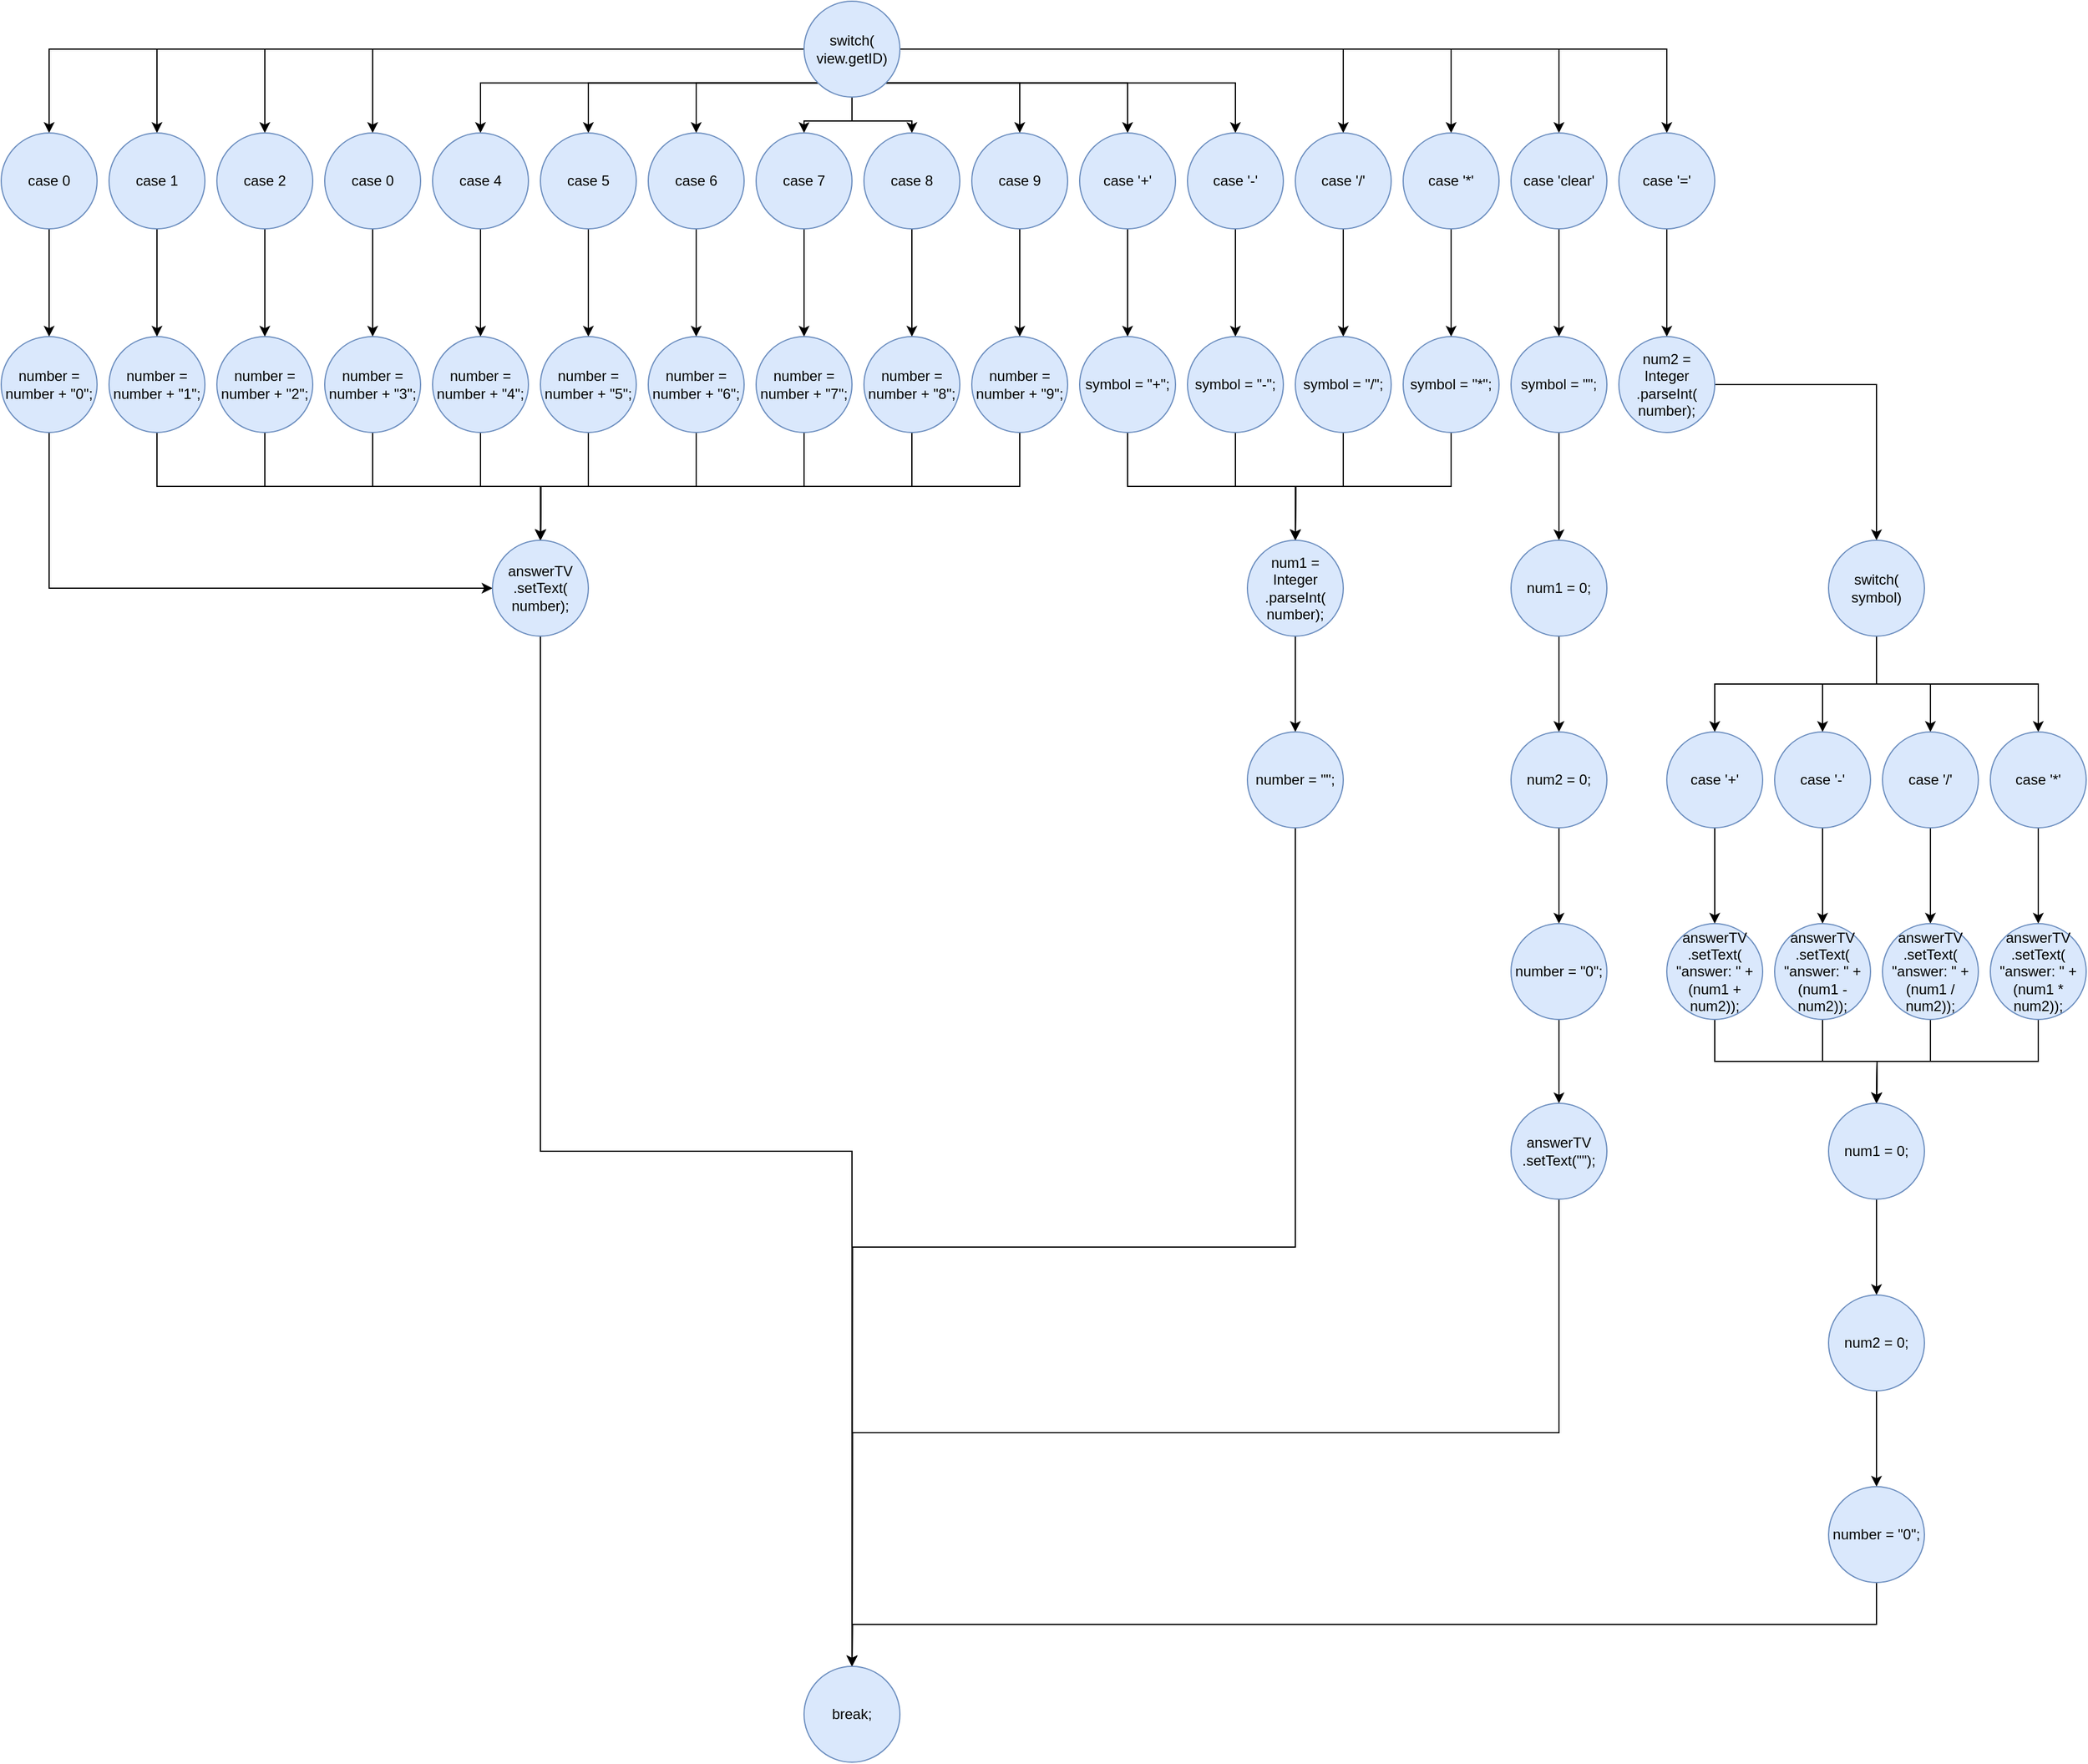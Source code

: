 <mxfile version="24.0.2" type="device">
  <diagram name="Page-1" id="Hbf_Hnbh_0U65sj37iZy">
    <mxGraphModel dx="1434" dy="780" grid="1" gridSize="10" guides="1" tooltips="1" connect="1" arrows="1" fold="1" page="1" pageScale="1" pageWidth="4000" pageHeight="4000" math="0" shadow="0">
      <root>
        <mxCell id="0" />
        <mxCell id="1" parent="0" />
        <mxCell id="PXhXnekIFpQiZYrbAUHN-3" style="edgeStyle=orthogonalEdgeStyle;rounded=0;orthogonalLoop=1;jettySize=auto;html=1;exitX=0;exitY=0.5;exitDx=0;exitDy=0;" parent="1" source="PXhXnekIFpQiZYrbAUHN-1" target="PXhXnekIFpQiZYrbAUHN-2" edge="1">
          <mxGeometry relative="1" as="geometry" />
        </mxCell>
        <mxCell id="PXhXnekIFpQiZYrbAUHN-21" style="edgeStyle=orthogonalEdgeStyle;rounded=0;orthogonalLoop=1;jettySize=auto;html=1;exitX=0;exitY=0.5;exitDx=0;exitDy=0;entryX=0.5;entryY=0;entryDx=0;entryDy=0;" parent="1" source="PXhXnekIFpQiZYrbAUHN-1" target="PXhXnekIFpQiZYrbAUHN-4" edge="1">
          <mxGeometry relative="1" as="geometry" />
        </mxCell>
        <mxCell id="PXhXnekIFpQiZYrbAUHN-22" style="edgeStyle=orthogonalEdgeStyle;rounded=0;orthogonalLoop=1;jettySize=auto;html=1;exitX=0;exitY=0.5;exitDx=0;exitDy=0;entryX=0.5;entryY=0;entryDx=0;entryDy=0;" parent="1" source="PXhXnekIFpQiZYrbAUHN-1" target="PXhXnekIFpQiZYrbAUHN-5" edge="1">
          <mxGeometry relative="1" as="geometry" />
        </mxCell>
        <mxCell id="PXhXnekIFpQiZYrbAUHN-23" style="edgeStyle=orthogonalEdgeStyle;rounded=0;orthogonalLoop=1;jettySize=auto;html=1;exitX=0.5;exitY=1;exitDx=0;exitDy=0;entryX=0.5;entryY=0;entryDx=0;entryDy=0;" parent="1" source="PXhXnekIFpQiZYrbAUHN-1" target="PXhXnekIFpQiZYrbAUHN-11" edge="1">
          <mxGeometry relative="1" as="geometry" />
        </mxCell>
        <mxCell id="PXhXnekIFpQiZYrbAUHN-24" style="edgeStyle=orthogonalEdgeStyle;rounded=0;orthogonalLoop=1;jettySize=auto;html=1;exitX=0.5;exitY=1;exitDx=0;exitDy=0;" parent="1" source="PXhXnekIFpQiZYrbAUHN-1" target="PXhXnekIFpQiZYrbAUHN-12" edge="1">
          <mxGeometry relative="1" as="geometry" />
        </mxCell>
        <mxCell id="PXhXnekIFpQiZYrbAUHN-26" style="edgeStyle=orthogonalEdgeStyle;rounded=0;orthogonalLoop=1;jettySize=auto;html=1;exitX=0;exitY=1;exitDx=0;exitDy=0;entryX=0.5;entryY=0;entryDx=0;entryDy=0;" parent="1" source="PXhXnekIFpQiZYrbAUHN-1" target="PXhXnekIFpQiZYrbAUHN-10" edge="1">
          <mxGeometry relative="1" as="geometry" />
        </mxCell>
        <mxCell id="PXhXnekIFpQiZYrbAUHN-27" style="edgeStyle=orthogonalEdgeStyle;rounded=0;orthogonalLoop=1;jettySize=auto;html=1;exitX=0;exitY=1;exitDx=0;exitDy=0;entryX=0.5;entryY=0;entryDx=0;entryDy=0;" parent="1" source="PXhXnekIFpQiZYrbAUHN-1" target="PXhXnekIFpQiZYrbAUHN-9" edge="1">
          <mxGeometry relative="1" as="geometry" />
        </mxCell>
        <mxCell id="PXhXnekIFpQiZYrbAUHN-28" style="edgeStyle=orthogonalEdgeStyle;rounded=0;orthogonalLoop=1;jettySize=auto;html=1;exitX=0;exitY=0.5;exitDx=0;exitDy=0;" parent="1" source="PXhXnekIFpQiZYrbAUHN-1" target="PXhXnekIFpQiZYrbAUHN-6" edge="1">
          <mxGeometry relative="1" as="geometry" />
        </mxCell>
        <mxCell id="PXhXnekIFpQiZYrbAUHN-29" style="edgeStyle=orthogonalEdgeStyle;rounded=0;orthogonalLoop=1;jettySize=auto;html=1;exitX=0;exitY=1;exitDx=0;exitDy=0;entryX=0.5;entryY=0;entryDx=0;entryDy=0;" parent="1" source="PXhXnekIFpQiZYrbAUHN-1" target="PXhXnekIFpQiZYrbAUHN-7" edge="1">
          <mxGeometry relative="1" as="geometry" />
        </mxCell>
        <mxCell id="PXhXnekIFpQiZYrbAUHN-30" style="edgeStyle=orthogonalEdgeStyle;rounded=0;orthogonalLoop=1;jettySize=auto;html=1;exitX=1;exitY=1;exitDx=0;exitDy=0;" parent="1" source="PXhXnekIFpQiZYrbAUHN-1" target="PXhXnekIFpQiZYrbAUHN-13" edge="1">
          <mxGeometry relative="1" as="geometry" />
        </mxCell>
        <mxCell id="PXhXnekIFpQiZYrbAUHN-31" style="edgeStyle=orthogonalEdgeStyle;rounded=0;orthogonalLoop=1;jettySize=auto;html=1;exitX=1;exitY=1;exitDx=0;exitDy=0;" parent="1" source="PXhXnekIFpQiZYrbAUHN-1" target="PXhXnekIFpQiZYrbAUHN-15" edge="1">
          <mxGeometry relative="1" as="geometry" />
        </mxCell>
        <mxCell id="PXhXnekIFpQiZYrbAUHN-32" style="edgeStyle=orthogonalEdgeStyle;rounded=0;orthogonalLoop=1;jettySize=auto;html=1;exitX=1;exitY=1;exitDx=0;exitDy=0;entryX=0.5;entryY=0;entryDx=0;entryDy=0;" parent="1" source="PXhXnekIFpQiZYrbAUHN-1" target="PXhXnekIFpQiZYrbAUHN-16" edge="1">
          <mxGeometry relative="1" as="geometry" />
        </mxCell>
        <mxCell id="PXhXnekIFpQiZYrbAUHN-33" style="edgeStyle=orthogonalEdgeStyle;rounded=0;orthogonalLoop=1;jettySize=auto;html=1;exitX=1;exitY=0.5;exitDx=0;exitDy=0;entryX=0.5;entryY=0;entryDx=0;entryDy=0;" parent="1" source="PXhXnekIFpQiZYrbAUHN-1" target="PXhXnekIFpQiZYrbAUHN-17" edge="1">
          <mxGeometry relative="1" as="geometry" />
        </mxCell>
        <mxCell id="PXhXnekIFpQiZYrbAUHN-34" style="edgeStyle=orthogonalEdgeStyle;rounded=0;orthogonalLoop=1;jettySize=auto;html=1;exitX=1;exitY=0.5;exitDx=0;exitDy=0;" parent="1" source="PXhXnekIFpQiZYrbAUHN-1" target="PXhXnekIFpQiZYrbAUHN-18" edge="1">
          <mxGeometry relative="1" as="geometry" />
        </mxCell>
        <mxCell id="PXhXnekIFpQiZYrbAUHN-35" style="edgeStyle=orthogonalEdgeStyle;rounded=0;orthogonalLoop=1;jettySize=auto;html=1;exitX=1;exitY=0.5;exitDx=0;exitDy=0;entryX=0.5;entryY=0;entryDx=0;entryDy=0;" parent="1" source="PXhXnekIFpQiZYrbAUHN-1" target="PXhXnekIFpQiZYrbAUHN-19" edge="1">
          <mxGeometry relative="1" as="geometry" />
        </mxCell>
        <mxCell id="PXhXnekIFpQiZYrbAUHN-36" style="edgeStyle=orthogonalEdgeStyle;rounded=0;orthogonalLoop=1;jettySize=auto;html=1;exitX=1;exitY=0.5;exitDx=0;exitDy=0;entryX=0.5;entryY=0;entryDx=0;entryDy=0;" parent="1" source="PXhXnekIFpQiZYrbAUHN-1" target="PXhXnekIFpQiZYrbAUHN-20" edge="1">
          <mxGeometry relative="1" as="geometry" />
        </mxCell>
        <mxCell id="PXhXnekIFpQiZYrbAUHN-1" value="switch(&lt;br&gt;view.getID)" style="ellipse;whiteSpace=wrap;html=1;aspect=fixed;fillColor=#dae8fc;strokeColor=#6c8ebf;" parent="1" vertex="1">
          <mxGeometry x="670" y="690" width="80" height="80" as="geometry" />
        </mxCell>
        <mxCell id="PXhXnekIFpQiZYrbAUHN-54" style="edgeStyle=orthogonalEdgeStyle;rounded=0;orthogonalLoop=1;jettySize=auto;html=1;exitX=0.5;exitY=1;exitDx=0;exitDy=0;entryX=0.5;entryY=0;entryDx=0;entryDy=0;" parent="1" source="PXhXnekIFpQiZYrbAUHN-2" target="PXhXnekIFpQiZYrbAUHN-38" edge="1">
          <mxGeometry relative="1" as="geometry" />
        </mxCell>
        <mxCell id="PXhXnekIFpQiZYrbAUHN-2" value="case 0" style="ellipse;whiteSpace=wrap;html=1;aspect=fixed;fillColor=#dae8fc;strokeColor=#6c8ebf;" parent="1" vertex="1">
          <mxGeometry y="800" width="80" height="80" as="geometry" />
        </mxCell>
        <mxCell id="PXhXnekIFpQiZYrbAUHN-55" value="" style="edgeStyle=orthogonalEdgeStyle;rounded=0;orthogonalLoop=1;jettySize=auto;html=1;" parent="1" source="PXhXnekIFpQiZYrbAUHN-4" target="PXhXnekIFpQiZYrbAUHN-39" edge="1">
          <mxGeometry relative="1" as="geometry" />
        </mxCell>
        <mxCell id="PXhXnekIFpQiZYrbAUHN-4" value="case 1" style="ellipse;whiteSpace=wrap;html=1;aspect=fixed;fillColor=#dae8fc;strokeColor=#6c8ebf;" parent="1" vertex="1">
          <mxGeometry x="90" y="800" width="80" height="80" as="geometry" />
        </mxCell>
        <mxCell id="PXhXnekIFpQiZYrbAUHN-56" value="" style="edgeStyle=orthogonalEdgeStyle;rounded=0;orthogonalLoop=1;jettySize=auto;html=1;" parent="1" source="PXhXnekIFpQiZYrbAUHN-5" target="PXhXnekIFpQiZYrbAUHN-40" edge="1">
          <mxGeometry relative="1" as="geometry" />
        </mxCell>
        <mxCell id="PXhXnekIFpQiZYrbAUHN-5" value="case 2" style="ellipse;whiteSpace=wrap;html=1;aspect=fixed;fillColor=#dae8fc;strokeColor=#6c8ebf;" parent="1" vertex="1">
          <mxGeometry x="180" y="800" width="80" height="80" as="geometry" />
        </mxCell>
        <mxCell id="PXhXnekIFpQiZYrbAUHN-57" value="" style="edgeStyle=orthogonalEdgeStyle;rounded=0;orthogonalLoop=1;jettySize=auto;html=1;" parent="1" source="PXhXnekIFpQiZYrbAUHN-6" target="PXhXnekIFpQiZYrbAUHN-41" edge="1">
          <mxGeometry relative="1" as="geometry" />
        </mxCell>
        <mxCell id="PXhXnekIFpQiZYrbAUHN-6" value="case 0" style="ellipse;whiteSpace=wrap;html=1;aspect=fixed;fillColor=#dae8fc;strokeColor=#6c8ebf;" parent="1" vertex="1">
          <mxGeometry x="270" y="800" width="80" height="80" as="geometry" />
        </mxCell>
        <mxCell id="PXhXnekIFpQiZYrbAUHN-58" value="" style="edgeStyle=orthogonalEdgeStyle;rounded=0;orthogonalLoop=1;jettySize=auto;html=1;" parent="1" source="PXhXnekIFpQiZYrbAUHN-7" target="PXhXnekIFpQiZYrbAUHN-42" edge="1">
          <mxGeometry relative="1" as="geometry" />
        </mxCell>
        <mxCell id="PXhXnekIFpQiZYrbAUHN-7" value="case 4" style="ellipse;whiteSpace=wrap;html=1;aspect=fixed;fillColor=#dae8fc;strokeColor=#6c8ebf;" parent="1" vertex="1">
          <mxGeometry x="360" y="800" width="80" height="80" as="geometry" />
        </mxCell>
        <mxCell id="PXhXnekIFpQiZYrbAUHN-59" value="" style="edgeStyle=orthogonalEdgeStyle;rounded=0;orthogonalLoop=1;jettySize=auto;html=1;" parent="1" source="PXhXnekIFpQiZYrbAUHN-9" target="PXhXnekIFpQiZYrbAUHN-43" edge="1">
          <mxGeometry relative="1" as="geometry" />
        </mxCell>
        <mxCell id="PXhXnekIFpQiZYrbAUHN-9" value="case 5" style="ellipse;whiteSpace=wrap;html=1;aspect=fixed;fillColor=#dae8fc;strokeColor=#6c8ebf;" parent="1" vertex="1">
          <mxGeometry x="450" y="800" width="80" height="80" as="geometry" />
        </mxCell>
        <mxCell id="PXhXnekIFpQiZYrbAUHN-60" value="" style="edgeStyle=orthogonalEdgeStyle;rounded=0;orthogonalLoop=1;jettySize=auto;html=1;" parent="1" source="PXhXnekIFpQiZYrbAUHN-10" target="PXhXnekIFpQiZYrbAUHN-44" edge="1">
          <mxGeometry relative="1" as="geometry" />
        </mxCell>
        <mxCell id="PXhXnekIFpQiZYrbAUHN-10" value="case 6" style="ellipse;whiteSpace=wrap;html=1;aspect=fixed;fillColor=#dae8fc;strokeColor=#6c8ebf;" parent="1" vertex="1">
          <mxGeometry x="540" y="800" width="80" height="80" as="geometry" />
        </mxCell>
        <mxCell id="PXhXnekIFpQiZYrbAUHN-61" value="" style="edgeStyle=orthogonalEdgeStyle;rounded=0;orthogonalLoop=1;jettySize=auto;html=1;" parent="1" source="PXhXnekIFpQiZYrbAUHN-11" target="PXhXnekIFpQiZYrbAUHN-45" edge="1">
          <mxGeometry relative="1" as="geometry" />
        </mxCell>
        <mxCell id="PXhXnekIFpQiZYrbAUHN-11" value="case 7" style="ellipse;whiteSpace=wrap;html=1;aspect=fixed;fillColor=#dae8fc;strokeColor=#6c8ebf;" parent="1" vertex="1">
          <mxGeometry x="630" y="800" width="80" height="80" as="geometry" />
        </mxCell>
        <mxCell id="PXhXnekIFpQiZYrbAUHN-62" value="" style="edgeStyle=orthogonalEdgeStyle;rounded=0;orthogonalLoop=1;jettySize=auto;html=1;" parent="1" source="PXhXnekIFpQiZYrbAUHN-12" target="PXhXnekIFpQiZYrbAUHN-46" edge="1">
          <mxGeometry relative="1" as="geometry" />
        </mxCell>
        <mxCell id="PXhXnekIFpQiZYrbAUHN-12" value="case 8" style="ellipse;whiteSpace=wrap;html=1;aspect=fixed;fillColor=#dae8fc;strokeColor=#6c8ebf;" parent="1" vertex="1">
          <mxGeometry x="720" y="800" width="80" height="80" as="geometry" />
        </mxCell>
        <mxCell id="PXhXnekIFpQiZYrbAUHN-63" value="" style="edgeStyle=orthogonalEdgeStyle;rounded=0;orthogonalLoop=1;jettySize=auto;html=1;" parent="1" source="PXhXnekIFpQiZYrbAUHN-13" target="PXhXnekIFpQiZYrbAUHN-47" edge="1">
          <mxGeometry relative="1" as="geometry" />
        </mxCell>
        <mxCell id="PXhXnekIFpQiZYrbAUHN-13" value="case 9" style="ellipse;whiteSpace=wrap;html=1;aspect=fixed;fillColor=#dae8fc;strokeColor=#6c8ebf;" parent="1" vertex="1">
          <mxGeometry x="810" y="800" width="80" height="80" as="geometry" />
        </mxCell>
        <mxCell id="PXhXnekIFpQiZYrbAUHN-64" value="" style="edgeStyle=orthogonalEdgeStyle;rounded=0;orthogonalLoop=1;jettySize=auto;html=1;" parent="1" source="PXhXnekIFpQiZYrbAUHN-15" target="PXhXnekIFpQiZYrbAUHN-48" edge="1">
          <mxGeometry relative="1" as="geometry" />
        </mxCell>
        <mxCell id="PXhXnekIFpQiZYrbAUHN-15" value="case &#39;+&#39;" style="ellipse;whiteSpace=wrap;html=1;aspect=fixed;fillColor=#dae8fc;strokeColor=#6c8ebf;" parent="1" vertex="1">
          <mxGeometry x="900" y="800" width="80" height="80" as="geometry" />
        </mxCell>
        <mxCell id="PXhXnekIFpQiZYrbAUHN-65" value="" style="edgeStyle=orthogonalEdgeStyle;rounded=0;orthogonalLoop=1;jettySize=auto;html=1;" parent="1" source="PXhXnekIFpQiZYrbAUHN-16" target="PXhXnekIFpQiZYrbAUHN-49" edge="1">
          <mxGeometry relative="1" as="geometry" />
        </mxCell>
        <mxCell id="PXhXnekIFpQiZYrbAUHN-16" value="case &#39;-&#39;" style="ellipse;whiteSpace=wrap;html=1;aspect=fixed;fillColor=#dae8fc;strokeColor=#6c8ebf;" parent="1" vertex="1">
          <mxGeometry x="990" y="800" width="80" height="80" as="geometry" />
        </mxCell>
        <mxCell id="PXhXnekIFpQiZYrbAUHN-66" value="" style="edgeStyle=orthogonalEdgeStyle;rounded=0;orthogonalLoop=1;jettySize=auto;html=1;" parent="1" source="PXhXnekIFpQiZYrbAUHN-17" target="PXhXnekIFpQiZYrbAUHN-50" edge="1">
          <mxGeometry relative="1" as="geometry" />
        </mxCell>
        <mxCell id="PXhXnekIFpQiZYrbAUHN-17" value="case &#39;/&#39;" style="ellipse;whiteSpace=wrap;html=1;aspect=fixed;fillColor=#dae8fc;strokeColor=#6c8ebf;" parent="1" vertex="1">
          <mxGeometry x="1080" y="800" width="80" height="80" as="geometry" />
        </mxCell>
        <mxCell id="PXhXnekIFpQiZYrbAUHN-67" value="" style="edgeStyle=orthogonalEdgeStyle;rounded=0;orthogonalLoop=1;jettySize=auto;html=1;" parent="1" source="PXhXnekIFpQiZYrbAUHN-18" target="PXhXnekIFpQiZYrbAUHN-51" edge="1">
          <mxGeometry relative="1" as="geometry" />
        </mxCell>
        <mxCell id="PXhXnekIFpQiZYrbAUHN-18" value="case &#39;*&#39;" style="ellipse;whiteSpace=wrap;html=1;aspect=fixed;fillColor=#dae8fc;strokeColor=#6c8ebf;" parent="1" vertex="1">
          <mxGeometry x="1170" y="800" width="80" height="80" as="geometry" />
        </mxCell>
        <mxCell id="PXhXnekIFpQiZYrbAUHN-68" value="" style="edgeStyle=orthogonalEdgeStyle;rounded=0;orthogonalLoop=1;jettySize=auto;html=1;" parent="1" source="PXhXnekIFpQiZYrbAUHN-19" target="PXhXnekIFpQiZYrbAUHN-52" edge="1">
          <mxGeometry relative="1" as="geometry" />
        </mxCell>
        <mxCell id="PXhXnekIFpQiZYrbAUHN-19" value="case &#39;clear&#39;" style="ellipse;whiteSpace=wrap;html=1;aspect=fixed;fillColor=#dae8fc;strokeColor=#6c8ebf;" parent="1" vertex="1">
          <mxGeometry x="1260" y="800" width="80" height="80" as="geometry" />
        </mxCell>
        <mxCell id="PXhXnekIFpQiZYrbAUHN-69" value="" style="edgeStyle=orthogonalEdgeStyle;rounded=0;orthogonalLoop=1;jettySize=auto;html=1;" parent="1" source="PXhXnekIFpQiZYrbAUHN-20" target="PXhXnekIFpQiZYrbAUHN-53" edge="1">
          <mxGeometry relative="1" as="geometry" />
        </mxCell>
        <mxCell id="PXhXnekIFpQiZYrbAUHN-20" value="case &#39;=&#39;" style="ellipse;whiteSpace=wrap;html=1;aspect=fixed;fillColor=#dae8fc;strokeColor=#6c8ebf;" parent="1" vertex="1">
          <mxGeometry x="1350" y="800" width="80" height="80" as="geometry" />
        </mxCell>
        <mxCell id="PXhXnekIFpQiZYrbAUHN-90" style="edgeStyle=orthogonalEdgeStyle;rounded=0;orthogonalLoop=1;jettySize=auto;html=1;exitX=0.5;exitY=1;exitDx=0;exitDy=0;entryX=0;entryY=0.5;entryDx=0;entryDy=0;" parent="1" source="PXhXnekIFpQiZYrbAUHN-38" target="PXhXnekIFpQiZYrbAUHN-80" edge="1">
          <mxGeometry relative="1" as="geometry" />
        </mxCell>
        <mxCell id="PXhXnekIFpQiZYrbAUHN-38" value="number = number + &quot;0&quot;;" style="ellipse;whiteSpace=wrap;html=1;aspect=fixed;fillColor=#dae8fc;strokeColor=#6c8ebf;" parent="1" vertex="1">
          <mxGeometry y="970" width="80" height="80" as="geometry" />
        </mxCell>
        <mxCell id="PXhXnekIFpQiZYrbAUHN-91" style="edgeStyle=orthogonalEdgeStyle;rounded=0;orthogonalLoop=1;jettySize=auto;html=1;exitX=0.5;exitY=1;exitDx=0;exitDy=0;entryX=0.5;entryY=0;entryDx=0;entryDy=0;" parent="1" source="PXhXnekIFpQiZYrbAUHN-39" target="PXhXnekIFpQiZYrbAUHN-80" edge="1">
          <mxGeometry relative="1" as="geometry" />
        </mxCell>
        <mxCell id="PXhXnekIFpQiZYrbAUHN-39" value="number = number + &quot;1&quot;;" style="ellipse;whiteSpace=wrap;html=1;aspect=fixed;fillColor=#dae8fc;strokeColor=#6c8ebf;" parent="1" vertex="1">
          <mxGeometry x="90" y="970" width="80" height="80" as="geometry" />
        </mxCell>
        <mxCell id="PXhXnekIFpQiZYrbAUHN-92" style="edgeStyle=orthogonalEdgeStyle;rounded=0;orthogonalLoop=1;jettySize=auto;html=1;exitX=0.5;exitY=1;exitDx=0;exitDy=0;" parent="1" source="PXhXnekIFpQiZYrbAUHN-40" edge="1">
          <mxGeometry relative="1" as="geometry">
            <mxPoint x="450" y="1140" as="targetPoint" />
          </mxGeometry>
        </mxCell>
        <mxCell id="PXhXnekIFpQiZYrbAUHN-40" value="number = number + &quot;2&quot;;" style="ellipse;whiteSpace=wrap;html=1;aspect=fixed;fillColor=#dae8fc;strokeColor=#6c8ebf;" parent="1" vertex="1">
          <mxGeometry x="180" y="970" width="80" height="80" as="geometry" />
        </mxCell>
        <mxCell id="PXhXnekIFpQiZYrbAUHN-93" style="edgeStyle=orthogonalEdgeStyle;rounded=0;orthogonalLoop=1;jettySize=auto;html=1;exitX=0.5;exitY=1;exitDx=0;exitDy=0;" parent="1" source="PXhXnekIFpQiZYrbAUHN-41" edge="1">
          <mxGeometry relative="1" as="geometry">
            <mxPoint x="450" y="1140" as="targetPoint" />
          </mxGeometry>
        </mxCell>
        <mxCell id="PXhXnekIFpQiZYrbAUHN-41" value="number = number + &quot;3&quot;;" style="ellipse;whiteSpace=wrap;html=1;aspect=fixed;fillColor=#dae8fc;strokeColor=#6c8ebf;" parent="1" vertex="1">
          <mxGeometry x="270" y="970" width="80" height="80" as="geometry" />
        </mxCell>
        <mxCell id="PXhXnekIFpQiZYrbAUHN-94" style="edgeStyle=orthogonalEdgeStyle;rounded=0;orthogonalLoop=1;jettySize=auto;html=1;exitX=0.5;exitY=1;exitDx=0;exitDy=0;" parent="1" source="PXhXnekIFpQiZYrbAUHN-42" edge="1">
          <mxGeometry relative="1" as="geometry">
            <mxPoint x="450" y="1140" as="targetPoint" />
          </mxGeometry>
        </mxCell>
        <mxCell id="PXhXnekIFpQiZYrbAUHN-42" value="number = number + &quot;4&quot;;" style="ellipse;whiteSpace=wrap;html=1;aspect=fixed;fillColor=#dae8fc;strokeColor=#6c8ebf;" parent="1" vertex="1">
          <mxGeometry x="360" y="970" width="80" height="80" as="geometry" />
        </mxCell>
        <mxCell id="PXhXnekIFpQiZYrbAUHN-95" style="edgeStyle=orthogonalEdgeStyle;rounded=0;orthogonalLoop=1;jettySize=auto;html=1;exitX=0.5;exitY=1;exitDx=0;exitDy=0;" parent="1" source="PXhXnekIFpQiZYrbAUHN-43" edge="1">
          <mxGeometry relative="1" as="geometry">
            <mxPoint x="450" y="1140" as="targetPoint" />
          </mxGeometry>
        </mxCell>
        <mxCell id="PXhXnekIFpQiZYrbAUHN-43" value="number = number + &quot;5&quot;;" style="ellipse;whiteSpace=wrap;html=1;aspect=fixed;fillColor=#dae8fc;strokeColor=#6c8ebf;" parent="1" vertex="1">
          <mxGeometry x="450" y="970" width="80" height="80" as="geometry" />
        </mxCell>
        <mxCell id="PXhXnekIFpQiZYrbAUHN-96" style="edgeStyle=orthogonalEdgeStyle;rounded=0;orthogonalLoop=1;jettySize=auto;html=1;exitX=0.5;exitY=1;exitDx=0;exitDy=0;" parent="1" source="PXhXnekIFpQiZYrbAUHN-44" edge="1">
          <mxGeometry relative="1" as="geometry">
            <mxPoint x="450" y="1140" as="targetPoint" />
          </mxGeometry>
        </mxCell>
        <mxCell id="PXhXnekIFpQiZYrbAUHN-44" value="number = number + &quot;6&quot;;" style="ellipse;whiteSpace=wrap;html=1;aspect=fixed;fillColor=#dae8fc;strokeColor=#6c8ebf;" parent="1" vertex="1">
          <mxGeometry x="540" y="970" width="80" height="80" as="geometry" />
        </mxCell>
        <mxCell id="PXhXnekIFpQiZYrbAUHN-97" style="edgeStyle=orthogonalEdgeStyle;rounded=0;orthogonalLoop=1;jettySize=auto;html=1;exitX=0.5;exitY=1;exitDx=0;exitDy=0;" parent="1" source="PXhXnekIFpQiZYrbAUHN-45" edge="1">
          <mxGeometry relative="1" as="geometry">
            <mxPoint x="450" y="1140" as="targetPoint" />
          </mxGeometry>
        </mxCell>
        <mxCell id="PXhXnekIFpQiZYrbAUHN-45" value="number = number + &quot;7&quot;;" style="ellipse;whiteSpace=wrap;html=1;aspect=fixed;fillColor=#dae8fc;strokeColor=#6c8ebf;" parent="1" vertex="1">
          <mxGeometry x="630" y="970" width="80" height="80" as="geometry" />
        </mxCell>
        <mxCell id="PXhXnekIFpQiZYrbAUHN-98" style="edgeStyle=orthogonalEdgeStyle;rounded=0;orthogonalLoop=1;jettySize=auto;html=1;exitX=0.5;exitY=1;exitDx=0;exitDy=0;entryX=0.5;entryY=0;entryDx=0;entryDy=0;" parent="1" source="PXhXnekIFpQiZYrbAUHN-46" target="PXhXnekIFpQiZYrbAUHN-80" edge="1">
          <mxGeometry relative="1" as="geometry" />
        </mxCell>
        <mxCell id="PXhXnekIFpQiZYrbAUHN-46" value="number = number + &quot;8&quot;;" style="ellipse;whiteSpace=wrap;html=1;aspect=fixed;fillColor=#dae8fc;strokeColor=#6c8ebf;" parent="1" vertex="1">
          <mxGeometry x="720" y="970" width="80" height="80" as="geometry" />
        </mxCell>
        <mxCell id="PXhXnekIFpQiZYrbAUHN-99" style="edgeStyle=orthogonalEdgeStyle;rounded=0;orthogonalLoop=1;jettySize=auto;html=1;exitX=0.5;exitY=1;exitDx=0;exitDy=0;entryX=0.5;entryY=0;entryDx=0;entryDy=0;" parent="1" source="PXhXnekIFpQiZYrbAUHN-47" target="PXhXnekIFpQiZYrbAUHN-80" edge="1">
          <mxGeometry relative="1" as="geometry" />
        </mxCell>
        <mxCell id="PXhXnekIFpQiZYrbAUHN-47" value="number = number + &quot;9&quot;;" style="ellipse;whiteSpace=wrap;html=1;aspect=fixed;fillColor=#dae8fc;strokeColor=#6c8ebf;" parent="1" vertex="1">
          <mxGeometry x="810" y="970" width="80" height="80" as="geometry" />
        </mxCell>
        <mxCell id="PXhXnekIFpQiZYrbAUHN-101" style="edgeStyle=orthogonalEdgeStyle;rounded=0;orthogonalLoop=1;jettySize=auto;html=1;exitX=0.5;exitY=1;exitDx=0;exitDy=0;" parent="1" source="PXhXnekIFpQiZYrbAUHN-48" target="PXhXnekIFpQiZYrbAUHN-100" edge="1">
          <mxGeometry relative="1" as="geometry" />
        </mxCell>
        <mxCell id="PXhXnekIFpQiZYrbAUHN-48" value="symbol = &quot;+&quot;;" style="ellipse;whiteSpace=wrap;html=1;aspect=fixed;fillColor=#dae8fc;strokeColor=#6c8ebf;" parent="1" vertex="1">
          <mxGeometry x="900" y="970" width="80" height="80" as="geometry" />
        </mxCell>
        <mxCell id="PXhXnekIFpQiZYrbAUHN-102" style="edgeStyle=orthogonalEdgeStyle;rounded=0;orthogonalLoop=1;jettySize=auto;html=1;exitX=0.5;exitY=1;exitDx=0;exitDy=0;" parent="1" source="PXhXnekIFpQiZYrbAUHN-49" edge="1">
          <mxGeometry relative="1" as="geometry">
            <mxPoint x="1080" y="1140" as="targetPoint" />
          </mxGeometry>
        </mxCell>
        <mxCell id="PXhXnekIFpQiZYrbAUHN-49" value="symbol = &quot;-&quot;;" style="ellipse;whiteSpace=wrap;html=1;aspect=fixed;fillColor=#dae8fc;strokeColor=#6c8ebf;" parent="1" vertex="1">
          <mxGeometry x="990" y="970" width="80" height="80" as="geometry" />
        </mxCell>
        <mxCell id="PXhXnekIFpQiZYrbAUHN-103" style="edgeStyle=orthogonalEdgeStyle;rounded=0;orthogonalLoop=1;jettySize=auto;html=1;exitX=0.5;exitY=1;exitDx=0;exitDy=0;" parent="1" source="PXhXnekIFpQiZYrbAUHN-50" edge="1">
          <mxGeometry relative="1" as="geometry">
            <mxPoint x="1080" y="1140" as="targetPoint" />
          </mxGeometry>
        </mxCell>
        <mxCell id="PXhXnekIFpQiZYrbAUHN-50" value="symbol = &quot;/&quot;;" style="ellipse;whiteSpace=wrap;html=1;aspect=fixed;fillColor=#dae8fc;strokeColor=#6c8ebf;" parent="1" vertex="1">
          <mxGeometry x="1080" y="970" width="80" height="80" as="geometry" />
        </mxCell>
        <mxCell id="PXhXnekIFpQiZYrbAUHN-104" style="edgeStyle=orthogonalEdgeStyle;rounded=0;orthogonalLoop=1;jettySize=auto;html=1;exitX=0.5;exitY=1;exitDx=0;exitDy=0;entryX=0.5;entryY=0;entryDx=0;entryDy=0;" parent="1" source="PXhXnekIFpQiZYrbAUHN-51" target="PXhXnekIFpQiZYrbAUHN-100" edge="1">
          <mxGeometry relative="1" as="geometry" />
        </mxCell>
        <mxCell id="PXhXnekIFpQiZYrbAUHN-51" value="symbol = &quot;*&quot;;" style="ellipse;whiteSpace=wrap;html=1;aspect=fixed;fillColor=#dae8fc;strokeColor=#6c8ebf;" parent="1" vertex="1">
          <mxGeometry x="1170" y="970" width="80" height="80" as="geometry" />
        </mxCell>
        <mxCell id="PXhXnekIFpQiZYrbAUHN-137" value="" style="edgeStyle=orthogonalEdgeStyle;rounded=0;orthogonalLoop=1;jettySize=auto;html=1;" parent="1" source="PXhXnekIFpQiZYrbAUHN-52" target="PXhXnekIFpQiZYrbAUHN-136" edge="1">
          <mxGeometry relative="1" as="geometry" />
        </mxCell>
        <mxCell id="PXhXnekIFpQiZYrbAUHN-52" value="symbol = &quot;&quot;;" style="ellipse;whiteSpace=wrap;html=1;aspect=fixed;fillColor=#dae8fc;strokeColor=#6c8ebf;" parent="1" vertex="1">
          <mxGeometry x="1260" y="970" width="80" height="80" as="geometry" />
        </mxCell>
        <mxCell id="PXhXnekIFpQiZYrbAUHN-108" value="" style="edgeStyle=orthogonalEdgeStyle;rounded=0;orthogonalLoop=1;jettySize=auto;html=1;" parent="1" source="PXhXnekIFpQiZYrbAUHN-53" target="PXhXnekIFpQiZYrbAUHN-107" edge="1">
          <mxGeometry relative="1" as="geometry" />
        </mxCell>
        <mxCell id="PXhXnekIFpQiZYrbAUHN-53" value="num2 = Integer&lt;br&gt;.parseInt(&lt;br&gt;number);" style="ellipse;whiteSpace=wrap;html=1;aspect=fixed;fillColor=#dae8fc;strokeColor=#6c8ebf;" parent="1" vertex="1">
          <mxGeometry x="1350" y="970" width="80" height="80" as="geometry" />
        </mxCell>
        <mxCell id="PXhXnekIFpQiZYrbAUHN-150" style="edgeStyle=orthogonalEdgeStyle;rounded=0;orthogonalLoop=1;jettySize=auto;html=1;exitX=0.5;exitY=1;exitDx=0;exitDy=0;" parent="1" source="PXhXnekIFpQiZYrbAUHN-80" target="PXhXnekIFpQiZYrbAUHN-149" edge="1">
          <mxGeometry relative="1" as="geometry" />
        </mxCell>
        <mxCell id="PXhXnekIFpQiZYrbAUHN-80" value="answerTV&lt;br&gt;.setText(&lt;br&gt;number);" style="ellipse;whiteSpace=wrap;html=1;aspect=fixed;fillColor=#dae8fc;strokeColor=#6c8ebf;" parent="1" vertex="1">
          <mxGeometry x="410" y="1140" width="80" height="80" as="geometry" />
        </mxCell>
        <mxCell id="PXhXnekIFpQiZYrbAUHN-106" value="" style="edgeStyle=orthogonalEdgeStyle;rounded=0;orthogonalLoop=1;jettySize=auto;html=1;" parent="1" source="PXhXnekIFpQiZYrbAUHN-100" target="PXhXnekIFpQiZYrbAUHN-105" edge="1">
          <mxGeometry relative="1" as="geometry" />
        </mxCell>
        <mxCell id="PXhXnekIFpQiZYrbAUHN-100" value="num1 = Integer&lt;br&gt;.parseInt(&lt;br&gt;number);" style="ellipse;whiteSpace=wrap;html=1;aspect=fixed;fillColor=#dae8fc;strokeColor=#6c8ebf;" parent="1" vertex="1">
          <mxGeometry x="1040" y="1140" width="80" height="80" as="geometry" />
        </mxCell>
        <mxCell id="PXhXnekIFpQiZYrbAUHN-151" style="edgeStyle=orthogonalEdgeStyle;rounded=0;orthogonalLoop=1;jettySize=auto;html=1;exitX=0.5;exitY=1;exitDx=0;exitDy=0;" parent="1" source="PXhXnekIFpQiZYrbAUHN-105" edge="1">
          <mxGeometry relative="1" as="geometry">
            <mxPoint x="710" y="2080" as="targetPoint" />
          </mxGeometry>
        </mxCell>
        <mxCell id="PXhXnekIFpQiZYrbAUHN-105" value="number = &quot;&quot;;" style="ellipse;whiteSpace=wrap;html=1;fillColor=#dae8fc;strokeColor=#6c8ebf;" parent="1" vertex="1">
          <mxGeometry x="1040" y="1300" width="80" height="80" as="geometry" />
        </mxCell>
        <mxCell id="PXhXnekIFpQiZYrbAUHN-113" style="edgeStyle=orthogonalEdgeStyle;rounded=0;orthogonalLoop=1;jettySize=auto;html=1;exitX=0.5;exitY=1;exitDx=0;exitDy=0;entryX=0.5;entryY=0;entryDx=0;entryDy=0;" parent="1" source="PXhXnekIFpQiZYrbAUHN-107" target="PXhXnekIFpQiZYrbAUHN-117" edge="1">
          <mxGeometry relative="1" as="geometry">
            <mxPoint x="1430" y="1290" as="targetPoint" />
          </mxGeometry>
        </mxCell>
        <mxCell id="PXhXnekIFpQiZYrbAUHN-114" style="edgeStyle=orthogonalEdgeStyle;rounded=0;orthogonalLoop=1;jettySize=auto;html=1;exitX=0.5;exitY=1;exitDx=0;exitDy=0;entryX=0.5;entryY=0;entryDx=0;entryDy=0;" parent="1" source="PXhXnekIFpQiZYrbAUHN-107" target="PXhXnekIFpQiZYrbAUHN-118" edge="1">
          <mxGeometry relative="1" as="geometry">
            <mxPoint x="1520" y="1290" as="targetPoint" />
          </mxGeometry>
        </mxCell>
        <mxCell id="PXhXnekIFpQiZYrbAUHN-115" style="edgeStyle=orthogonalEdgeStyle;rounded=0;orthogonalLoop=1;jettySize=auto;html=1;exitX=0.5;exitY=1;exitDx=0;exitDy=0;entryX=0.5;entryY=0;entryDx=0;entryDy=0;" parent="1" source="PXhXnekIFpQiZYrbAUHN-107" target="PXhXnekIFpQiZYrbAUHN-119" edge="1">
          <mxGeometry relative="1" as="geometry">
            <mxPoint x="1610" y="1290" as="targetPoint" />
          </mxGeometry>
        </mxCell>
        <mxCell id="PXhXnekIFpQiZYrbAUHN-116" style="edgeStyle=orthogonalEdgeStyle;rounded=0;orthogonalLoop=1;jettySize=auto;html=1;exitX=0.5;exitY=1;exitDx=0;exitDy=0;entryX=0.5;entryY=0;entryDx=0;entryDy=0;" parent="1" source="PXhXnekIFpQiZYrbAUHN-107" target="PXhXnekIFpQiZYrbAUHN-120" edge="1">
          <mxGeometry relative="1" as="geometry">
            <mxPoint x="1700.0" y="1290" as="targetPoint" />
          </mxGeometry>
        </mxCell>
        <mxCell id="PXhXnekIFpQiZYrbAUHN-107" value="switch(&lt;br&gt;symbol)" style="ellipse;whiteSpace=wrap;html=1;fillColor=#dae8fc;strokeColor=#6c8ebf;" parent="1" vertex="1">
          <mxGeometry x="1525" y="1140" width="80" height="80" as="geometry" />
        </mxCell>
        <mxCell id="PXhXnekIFpQiZYrbAUHN-122" value="" style="edgeStyle=orthogonalEdgeStyle;rounded=0;orthogonalLoop=1;jettySize=auto;html=1;" parent="1" source="PXhXnekIFpQiZYrbAUHN-117" target="PXhXnekIFpQiZYrbAUHN-121" edge="1">
          <mxGeometry relative="1" as="geometry" />
        </mxCell>
        <mxCell id="PXhXnekIFpQiZYrbAUHN-117" value="case &#39;+&#39;" style="ellipse;whiteSpace=wrap;html=1;aspect=fixed;fillColor=#dae8fc;strokeColor=#6c8ebf;" parent="1" vertex="1">
          <mxGeometry x="1390" y="1300" width="80" height="80" as="geometry" />
        </mxCell>
        <mxCell id="PXhXnekIFpQiZYrbAUHN-125" value="" style="edgeStyle=orthogonalEdgeStyle;rounded=0;orthogonalLoop=1;jettySize=auto;html=1;" parent="1" source="PXhXnekIFpQiZYrbAUHN-118" target="PXhXnekIFpQiZYrbAUHN-124" edge="1">
          <mxGeometry relative="1" as="geometry" />
        </mxCell>
        <mxCell id="PXhXnekIFpQiZYrbAUHN-118" value="case &#39;-&#39;" style="ellipse;whiteSpace=wrap;html=1;aspect=fixed;fillColor=#dae8fc;strokeColor=#6c8ebf;" parent="1" vertex="1">
          <mxGeometry x="1480" y="1300" width="80" height="80" as="geometry" />
        </mxCell>
        <mxCell id="PXhXnekIFpQiZYrbAUHN-128" value="" style="edgeStyle=orthogonalEdgeStyle;rounded=0;orthogonalLoop=1;jettySize=auto;html=1;" parent="1" source="PXhXnekIFpQiZYrbAUHN-119" target="PXhXnekIFpQiZYrbAUHN-127" edge="1">
          <mxGeometry relative="1" as="geometry" />
        </mxCell>
        <mxCell id="PXhXnekIFpQiZYrbAUHN-119" value="case &#39;/&#39;" style="ellipse;whiteSpace=wrap;html=1;aspect=fixed;fillColor=#dae8fc;strokeColor=#6c8ebf;" parent="1" vertex="1">
          <mxGeometry x="1570" y="1300" width="80" height="80" as="geometry" />
        </mxCell>
        <mxCell id="PXhXnekIFpQiZYrbAUHN-130" value="" style="edgeStyle=orthogonalEdgeStyle;rounded=0;orthogonalLoop=1;jettySize=auto;html=1;" parent="1" source="PXhXnekIFpQiZYrbAUHN-120" target="PXhXnekIFpQiZYrbAUHN-129" edge="1">
          <mxGeometry relative="1" as="geometry" />
        </mxCell>
        <mxCell id="PXhXnekIFpQiZYrbAUHN-120" value="case &#39;*&#39;" style="ellipse;whiteSpace=wrap;html=1;aspect=fixed;fillColor=#dae8fc;strokeColor=#6c8ebf;" parent="1" vertex="1">
          <mxGeometry x="1660" y="1300" width="80" height="80" as="geometry" />
        </mxCell>
        <mxCell id="PXhXnekIFpQiZYrbAUHN-132" style="edgeStyle=orthogonalEdgeStyle;rounded=0;orthogonalLoop=1;jettySize=auto;html=1;exitX=0.5;exitY=1;exitDx=0;exitDy=0;" parent="1" source="PXhXnekIFpQiZYrbAUHN-121" edge="1">
          <mxGeometry relative="1" as="geometry">
            <mxPoint x="1565.0" y="1610" as="targetPoint" />
          </mxGeometry>
        </mxCell>
        <mxCell id="PXhXnekIFpQiZYrbAUHN-121" value="answerTV&lt;br&gt;.setText(&lt;br&gt;&quot;answer: &quot; + (num1 + num2));" style="ellipse;whiteSpace=wrap;html=1;fillColor=#dae8fc;strokeColor=#6c8ebf;" parent="1" vertex="1">
          <mxGeometry x="1390" y="1460" width="80" height="80" as="geometry" />
        </mxCell>
        <mxCell id="PXhXnekIFpQiZYrbAUHN-133" style="edgeStyle=orthogonalEdgeStyle;rounded=0;orthogonalLoop=1;jettySize=auto;html=1;exitX=0.5;exitY=1;exitDx=0;exitDy=0;" parent="1" source="PXhXnekIFpQiZYrbAUHN-124" edge="1">
          <mxGeometry relative="1" as="geometry">
            <mxPoint x="1565" y="1610" as="targetPoint" />
          </mxGeometry>
        </mxCell>
        <mxCell id="PXhXnekIFpQiZYrbAUHN-124" value="answerTV&lt;br style=&quot;border-color: var(--border-color);&quot;&gt;.setText(&lt;br style=&quot;border-color: var(--border-color);&quot;&gt;&quot;answer: &quot; + (num1 - num2));" style="ellipse;whiteSpace=wrap;html=1;fillColor=#dae8fc;strokeColor=#6c8ebf;" parent="1" vertex="1">
          <mxGeometry x="1480" y="1460" width="80" height="80" as="geometry" />
        </mxCell>
        <mxCell id="PXhXnekIFpQiZYrbAUHN-134" style="edgeStyle=orthogonalEdgeStyle;rounded=0;orthogonalLoop=1;jettySize=auto;html=1;exitX=0.5;exitY=1;exitDx=0;exitDy=0;" parent="1" source="PXhXnekIFpQiZYrbAUHN-127" edge="1">
          <mxGeometry relative="1" as="geometry">
            <mxPoint x="1565" y="1610" as="targetPoint" />
          </mxGeometry>
        </mxCell>
        <mxCell id="PXhXnekIFpQiZYrbAUHN-127" value="answerTV&lt;br style=&quot;border-color: var(--border-color);&quot;&gt;.setText(&lt;br style=&quot;border-color: var(--border-color);&quot;&gt;&quot;answer: &quot; + (num1 / num2));" style="ellipse;whiteSpace=wrap;html=1;fillColor=#dae8fc;strokeColor=#6c8ebf;" parent="1" vertex="1">
          <mxGeometry x="1570" y="1460" width="80" height="80" as="geometry" />
        </mxCell>
        <mxCell id="PXhXnekIFpQiZYrbAUHN-135" style="edgeStyle=orthogonalEdgeStyle;rounded=0;orthogonalLoop=1;jettySize=auto;html=1;exitX=0.5;exitY=1;exitDx=0;exitDy=0;" parent="1" source="PXhXnekIFpQiZYrbAUHN-129" edge="1">
          <mxGeometry relative="1" as="geometry">
            <mxPoint x="1565" y="1610" as="targetPoint" />
          </mxGeometry>
        </mxCell>
        <mxCell id="PXhXnekIFpQiZYrbAUHN-129" value="answerTV&lt;br style=&quot;border-color: var(--border-color);&quot;&gt;.setText(&lt;br style=&quot;border-color: var(--border-color);&quot;&gt;&quot;answer: &quot; + (num1 * num2));" style="ellipse;whiteSpace=wrap;html=1;fillColor=#dae8fc;strokeColor=#6c8ebf;" parent="1" vertex="1">
          <mxGeometry x="1660" y="1460" width="80" height="80" as="geometry" />
        </mxCell>
        <mxCell id="PXhXnekIFpQiZYrbAUHN-139" value="" style="edgeStyle=orthogonalEdgeStyle;rounded=0;orthogonalLoop=1;jettySize=auto;html=1;" parent="1" source="PXhXnekIFpQiZYrbAUHN-136" target="PXhXnekIFpQiZYrbAUHN-138" edge="1">
          <mxGeometry relative="1" as="geometry" />
        </mxCell>
        <mxCell id="PXhXnekIFpQiZYrbAUHN-136" value="num1 = 0;" style="ellipse;whiteSpace=wrap;html=1;fillColor=#dae8fc;strokeColor=#6c8ebf;" parent="1" vertex="1">
          <mxGeometry x="1260" y="1140" width="80" height="80" as="geometry" />
        </mxCell>
        <mxCell id="PXhXnekIFpQiZYrbAUHN-141" value="" style="edgeStyle=orthogonalEdgeStyle;rounded=0;orthogonalLoop=1;jettySize=auto;html=1;" parent="1" source="PXhXnekIFpQiZYrbAUHN-138" target="PXhXnekIFpQiZYrbAUHN-140" edge="1">
          <mxGeometry relative="1" as="geometry" />
        </mxCell>
        <mxCell id="PXhXnekIFpQiZYrbAUHN-138" value="num2 = 0;" style="ellipse;whiteSpace=wrap;html=1;fillColor=#dae8fc;strokeColor=#6c8ebf;" parent="1" vertex="1">
          <mxGeometry x="1260" y="1300" width="80" height="80" as="geometry" />
        </mxCell>
        <mxCell id="PXhXnekIFpQiZYrbAUHN-143" value="" style="edgeStyle=orthogonalEdgeStyle;rounded=0;orthogonalLoop=1;jettySize=auto;html=1;" parent="1" source="PXhXnekIFpQiZYrbAUHN-140" target="PXhXnekIFpQiZYrbAUHN-142" edge="1">
          <mxGeometry relative="1" as="geometry" />
        </mxCell>
        <mxCell id="PXhXnekIFpQiZYrbAUHN-140" value="number = &quot;0&quot;;" style="ellipse;whiteSpace=wrap;html=1;fillColor=#dae8fc;strokeColor=#6c8ebf;" parent="1" vertex="1">
          <mxGeometry x="1260" y="1460" width="80" height="80" as="geometry" />
        </mxCell>
        <mxCell id="PXhXnekIFpQiZYrbAUHN-152" style="edgeStyle=orthogonalEdgeStyle;rounded=0;orthogonalLoop=1;jettySize=auto;html=1;exitX=0.5;exitY=1;exitDx=0;exitDy=0;" parent="1" source="PXhXnekIFpQiZYrbAUHN-142" edge="1">
          <mxGeometry relative="1" as="geometry">
            <mxPoint x="710" y="2080" as="targetPoint" />
          </mxGeometry>
        </mxCell>
        <mxCell id="PXhXnekIFpQiZYrbAUHN-142" value="answerTV&lt;br&gt;.setText(&quot;&quot;);" style="ellipse;whiteSpace=wrap;html=1;fillColor=#dae8fc;strokeColor=#6c8ebf;" parent="1" vertex="1">
          <mxGeometry x="1260" y="1610" width="80" height="80" as="geometry" />
        </mxCell>
        <mxCell id="PXhXnekIFpQiZYrbAUHN-144" value="" style="edgeStyle=orthogonalEdgeStyle;rounded=0;orthogonalLoop=1;jettySize=auto;html=1;" parent="1" source="PXhXnekIFpQiZYrbAUHN-145" target="PXhXnekIFpQiZYrbAUHN-147" edge="1">
          <mxGeometry relative="1" as="geometry" />
        </mxCell>
        <mxCell id="PXhXnekIFpQiZYrbAUHN-145" value="num1 = 0;" style="ellipse;whiteSpace=wrap;html=1;fillColor=#dae8fc;strokeColor=#6c8ebf;" parent="1" vertex="1">
          <mxGeometry x="1525" y="1610" width="80" height="80" as="geometry" />
        </mxCell>
        <mxCell id="PXhXnekIFpQiZYrbAUHN-146" value="" style="edgeStyle=orthogonalEdgeStyle;rounded=0;orthogonalLoop=1;jettySize=auto;html=1;" parent="1" source="PXhXnekIFpQiZYrbAUHN-147" target="PXhXnekIFpQiZYrbAUHN-148" edge="1">
          <mxGeometry relative="1" as="geometry" />
        </mxCell>
        <mxCell id="PXhXnekIFpQiZYrbAUHN-147" value="num2 = 0;" style="ellipse;whiteSpace=wrap;html=1;fillColor=#dae8fc;strokeColor=#6c8ebf;" parent="1" vertex="1">
          <mxGeometry x="1525" y="1770" width="80" height="80" as="geometry" />
        </mxCell>
        <mxCell id="PXhXnekIFpQiZYrbAUHN-153" style="edgeStyle=orthogonalEdgeStyle;rounded=0;orthogonalLoop=1;jettySize=auto;html=1;exitX=0.5;exitY=1;exitDx=0;exitDy=0;" parent="1" source="PXhXnekIFpQiZYrbAUHN-148" edge="1">
          <mxGeometry relative="1" as="geometry">
            <mxPoint x="710" y="2080" as="targetPoint" />
          </mxGeometry>
        </mxCell>
        <mxCell id="PXhXnekIFpQiZYrbAUHN-148" value="number = &quot;0&quot;;" style="ellipse;whiteSpace=wrap;html=1;fillColor=#dae8fc;strokeColor=#6c8ebf;" parent="1" vertex="1">
          <mxGeometry x="1525" y="1930" width="80" height="80" as="geometry" />
        </mxCell>
        <mxCell id="PXhXnekIFpQiZYrbAUHN-149" value="break;" style="ellipse;whiteSpace=wrap;html=1;aspect=fixed;fillColor=#dae8fc;strokeColor=#6c8ebf;" parent="1" vertex="1">
          <mxGeometry x="670" y="2080" width="80" height="80" as="geometry" />
        </mxCell>
      </root>
    </mxGraphModel>
  </diagram>
</mxfile>

